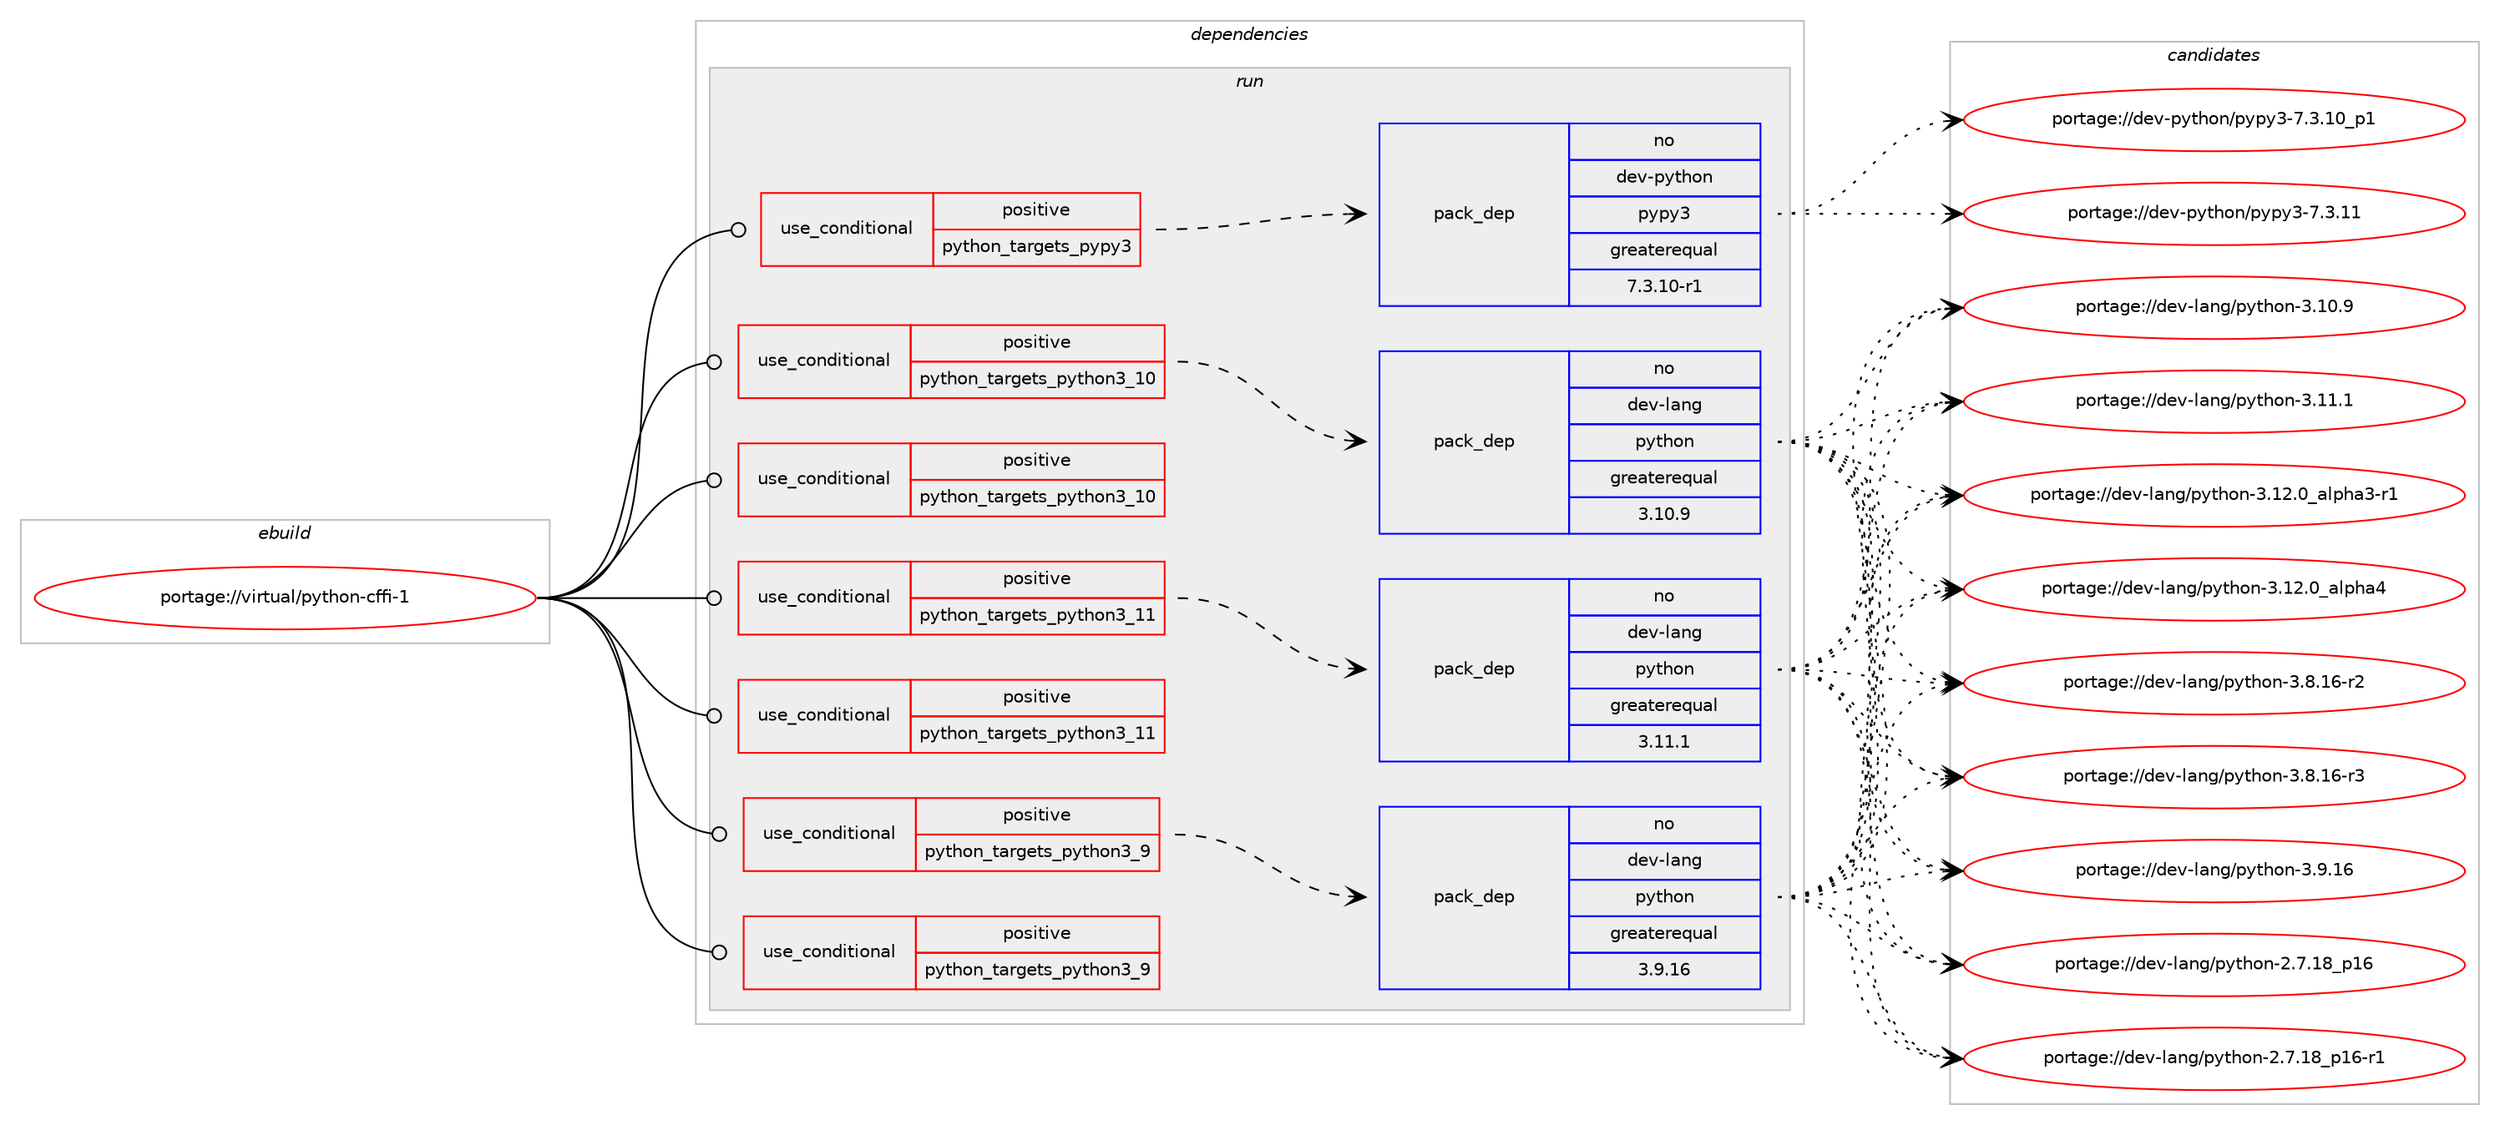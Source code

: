 digraph prolog {

# *************
# Graph options
# *************

newrank=true;
concentrate=true;
compound=true;
graph [rankdir=LR,fontname=Helvetica,fontsize=10,ranksep=1.5];#, ranksep=2.5, nodesep=0.2];
edge  [arrowhead=vee];
node  [fontname=Helvetica,fontsize=10];

# **********
# The ebuild
# **********

subgraph cluster_leftcol {
color=gray;
rank=same;
label=<<i>ebuild</i>>;
id [label="portage://virtual/python-cffi-1", color=red, width=4, href="../virtual/python-cffi-1.svg"];
}

# ****************
# The dependencies
# ****************

subgraph cluster_midcol {
color=gray;
label=<<i>dependencies</i>>;
subgraph cluster_compile {
fillcolor="#eeeeee";
style=filled;
label=<<i>compile</i>>;
}
subgraph cluster_compileandrun {
fillcolor="#eeeeee";
style=filled;
label=<<i>compile and run</i>>;
}
subgraph cluster_run {
fillcolor="#eeeeee";
style=filled;
label=<<i>run</i>>;
subgraph cond7011 {
dependency11269 [label=<<TABLE BORDER="0" CELLBORDER="1" CELLSPACING="0" CELLPADDING="4"><TR><TD ROWSPAN="3" CELLPADDING="10">use_conditional</TD></TR><TR><TD>positive</TD></TR><TR><TD>python_targets_pypy3</TD></TR></TABLE>>, shape=none, color=red];
subgraph pack4128 {
dependency11270 [label=<<TABLE BORDER="0" CELLBORDER="1" CELLSPACING="0" CELLPADDING="4" WIDTH="220"><TR><TD ROWSPAN="6" CELLPADDING="30">pack_dep</TD></TR><TR><TD WIDTH="110">no</TD></TR><TR><TD>dev-python</TD></TR><TR><TD>pypy3</TD></TR><TR><TD>greaterequal</TD></TR><TR><TD>7.3.10-r1</TD></TR></TABLE>>, shape=none, color=blue];
}
dependency11269:e -> dependency11270:w [weight=20,style="dashed",arrowhead="vee"];
}
id:e -> dependency11269:w [weight=20,style="solid",arrowhead="odot"];
subgraph cond7012 {
dependency11271 [label=<<TABLE BORDER="0" CELLBORDER="1" CELLSPACING="0" CELLPADDING="4"><TR><TD ROWSPAN="3" CELLPADDING="10">use_conditional</TD></TR><TR><TD>positive</TD></TR><TR><TD>python_targets_python3_10</TD></TR></TABLE>>, shape=none, color=red];
subgraph pack4129 {
dependency11272 [label=<<TABLE BORDER="0" CELLBORDER="1" CELLSPACING="0" CELLPADDING="4" WIDTH="220"><TR><TD ROWSPAN="6" CELLPADDING="30">pack_dep</TD></TR><TR><TD WIDTH="110">no</TD></TR><TR><TD>dev-lang</TD></TR><TR><TD>python</TD></TR><TR><TD>greaterequal</TD></TR><TR><TD>3.10.9</TD></TR></TABLE>>, shape=none, color=blue];
}
dependency11271:e -> dependency11272:w [weight=20,style="dashed",arrowhead="vee"];
}
id:e -> dependency11271:w [weight=20,style="solid",arrowhead="odot"];
subgraph cond7013 {
dependency11273 [label=<<TABLE BORDER="0" CELLBORDER="1" CELLSPACING="0" CELLPADDING="4"><TR><TD ROWSPAN="3" CELLPADDING="10">use_conditional</TD></TR><TR><TD>positive</TD></TR><TR><TD>python_targets_python3_10</TD></TR></TABLE>>, shape=none, color=red];
# *** BEGIN UNKNOWN DEPENDENCY TYPE (TODO) ***
# dependency11273 -> package_dependency(portage://virtual/python-cffi-1,run,no,dev-python,cffi,none,[,,],[],[use(optenable(python_targets_python3_9),negative),use(optenable(python_targets_python3_10),negative),use(optenable(python_targets_python3_11),negative)])
# *** END UNKNOWN DEPENDENCY TYPE (TODO) ***

}
id:e -> dependency11273:w [weight=20,style="solid",arrowhead="odot"];
subgraph cond7014 {
dependency11274 [label=<<TABLE BORDER="0" CELLBORDER="1" CELLSPACING="0" CELLPADDING="4"><TR><TD ROWSPAN="3" CELLPADDING="10">use_conditional</TD></TR><TR><TD>positive</TD></TR><TR><TD>python_targets_python3_11</TD></TR></TABLE>>, shape=none, color=red];
subgraph pack4130 {
dependency11275 [label=<<TABLE BORDER="0" CELLBORDER="1" CELLSPACING="0" CELLPADDING="4" WIDTH="220"><TR><TD ROWSPAN="6" CELLPADDING="30">pack_dep</TD></TR><TR><TD WIDTH="110">no</TD></TR><TR><TD>dev-lang</TD></TR><TR><TD>python</TD></TR><TR><TD>greaterequal</TD></TR><TR><TD>3.11.1</TD></TR></TABLE>>, shape=none, color=blue];
}
dependency11274:e -> dependency11275:w [weight=20,style="dashed",arrowhead="vee"];
}
id:e -> dependency11274:w [weight=20,style="solid",arrowhead="odot"];
subgraph cond7015 {
dependency11276 [label=<<TABLE BORDER="0" CELLBORDER="1" CELLSPACING="0" CELLPADDING="4"><TR><TD ROWSPAN="3" CELLPADDING="10">use_conditional</TD></TR><TR><TD>positive</TD></TR><TR><TD>python_targets_python3_11</TD></TR></TABLE>>, shape=none, color=red];
# *** BEGIN UNKNOWN DEPENDENCY TYPE (TODO) ***
# dependency11276 -> package_dependency(portage://virtual/python-cffi-1,run,no,dev-python,cffi,none,[,,],[],[use(optenable(python_targets_python3_9),negative),use(optenable(python_targets_python3_10),negative),use(optenable(python_targets_python3_11),negative)])
# *** END UNKNOWN DEPENDENCY TYPE (TODO) ***

}
id:e -> dependency11276:w [weight=20,style="solid",arrowhead="odot"];
subgraph cond7016 {
dependency11277 [label=<<TABLE BORDER="0" CELLBORDER="1" CELLSPACING="0" CELLPADDING="4"><TR><TD ROWSPAN="3" CELLPADDING="10">use_conditional</TD></TR><TR><TD>positive</TD></TR><TR><TD>python_targets_python3_9</TD></TR></TABLE>>, shape=none, color=red];
subgraph pack4131 {
dependency11278 [label=<<TABLE BORDER="0" CELLBORDER="1" CELLSPACING="0" CELLPADDING="4" WIDTH="220"><TR><TD ROWSPAN="6" CELLPADDING="30">pack_dep</TD></TR><TR><TD WIDTH="110">no</TD></TR><TR><TD>dev-lang</TD></TR><TR><TD>python</TD></TR><TR><TD>greaterequal</TD></TR><TR><TD>3.9.16</TD></TR></TABLE>>, shape=none, color=blue];
}
dependency11277:e -> dependency11278:w [weight=20,style="dashed",arrowhead="vee"];
}
id:e -> dependency11277:w [weight=20,style="solid",arrowhead="odot"];
subgraph cond7017 {
dependency11279 [label=<<TABLE BORDER="0" CELLBORDER="1" CELLSPACING="0" CELLPADDING="4"><TR><TD ROWSPAN="3" CELLPADDING="10">use_conditional</TD></TR><TR><TD>positive</TD></TR><TR><TD>python_targets_python3_9</TD></TR></TABLE>>, shape=none, color=red];
# *** BEGIN UNKNOWN DEPENDENCY TYPE (TODO) ***
# dependency11279 -> package_dependency(portage://virtual/python-cffi-1,run,no,dev-python,cffi,none,[,,],[],[use(optenable(python_targets_python3_9),negative),use(optenable(python_targets_python3_10),negative),use(optenable(python_targets_python3_11),negative)])
# *** END UNKNOWN DEPENDENCY TYPE (TODO) ***

}
id:e -> dependency11279:w [weight=20,style="solid",arrowhead="odot"];
}
}

# **************
# The candidates
# **************

subgraph cluster_choices {
rank=same;
color=gray;
label=<<i>candidates</i>>;

subgraph choice4128 {
color=black;
nodesep=1;
choice100101118451121211161041111104711212111212151455546514649489511249 [label="portage://dev-python/pypy3-7.3.10_p1", color=red, width=4,href="../dev-python/pypy3-7.3.10_p1.svg"];
choice10010111845112121116104111110471121211121215145554651464949 [label="portage://dev-python/pypy3-7.3.11", color=red, width=4,href="../dev-python/pypy3-7.3.11.svg"];
dependency11270:e -> choice100101118451121211161041111104711212111212151455546514649489511249:w [style=dotted,weight="100"];
dependency11270:e -> choice10010111845112121116104111110471121211121215145554651464949:w [style=dotted,weight="100"];
}
subgraph choice4129 {
color=black;
nodesep=1;
choice10010111845108971101034711212111610411111045504655464956951124954 [label="portage://dev-lang/python-2.7.18_p16", color=red, width=4,href="../dev-lang/python-2.7.18_p16.svg"];
choice100101118451089711010347112121116104111110455046554649569511249544511449 [label="portage://dev-lang/python-2.7.18_p16-r1", color=red, width=4,href="../dev-lang/python-2.7.18_p16-r1.svg"];
choice10010111845108971101034711212111610411111045514649484657 [label="portage://dev-lang/python-3.10.9", color=red, width=4,href="../dev-lang/python-3.10.9.svg"];
choice10010111845108971101034711212111610411111045514649494649 [label="portage://dev-lang/python-3.11.1", color=red, width=4,href="../dev-lang/python-3.11.1.svg"];
choice10010111845108971101034711212111610411111045514649504648959710811210497514511449 [label="portage://dev-lang/python-3.12.0_alpha3-r1", color=red, width=4,href="../dev-lang/python-3.12.0_alpha3-r1.svg"];
choice1001011184510897110103471121211161041111104551464950464895971081121049752 [label="portage://dev-lang/python-3.12.0_alpha4", color=red, width=4,href="../dev-lang/python-3.12.0_alpha4.svg"];
choice100101118451089711010347112121116104111110455146564649544511450 [label="portage://dev-lang/python-3.8.16-r2", color=red, width=4,href="../dev-lang/python-3.8.16-r2.svg"];
choice100101118451089711010347112121116104111110455146564649544511451 [label="portage://dev-lang/python-3.8.16-r3", color=red, width=4,href="../dev-lang/python-3.8.16-r3.svg"];
choice10010111845108971101034711212111610411111045514657464954 [label="portage://dev-lang/python-3.9.16", color=red, width=4,href="../dev-lang/python-3.9.16.svg"];
dependency11272:e -> choice10010111845108971101034711212111610411111045504655464956951124954:w [style=dotted,weight="100"];
dependency11272:e -> choice100101118451089711010347112121116104111110455046554649569511249544511449:w [style=dotted,weight="100"];
dependency11272:e -> choice10010111845108971101034711212111610411111045514649484657:w [style=dotted,weight="100"];
dependency11272:e -> choice10010111845108971101034711212111610411111045514649494649:w [style=dotted,weight="100"];
dependency11272:e -> choice10010111845108971101034711212111610411111045514649504648959710811210497514511449:w [style=dotted,weight="100"];
dependency11272:e -> choice1001011184510897110103471121211161041111104551464950464895971081121049752:w [style=dotted,weight="100"];
dependency11272:e -> choice100101118451089711010347112121116104111110455146564649544511450:w [style=dotted,weight="100"];
dependency11272:e -> choice100101118451089711010347112121116104111110455146564649544511451:w [style=dotted,weight="100"];
dependency11272:e -> choice10010111845108971101034711212111610411111045514657464954:w [style=dotted,weight="100"];
}
subgraph choice4130 {
color=black;
nodesep=1;
choice10010111845108971101034711212111610411111045504655464956951124954 [label="portage://dev-lang/python-2.7.18_p16", color=red, width=4,href="../dev-lang/python-2.7.18_p16.svg"];
choice100101118451089711010347112121116104111110455046554649569511249544511449 [label="portage://dev-lang/python-2.7.18_p16-r1", color=red, width=4,href="../dev-lang/python-2.7.18_p16-r1.svg"];
choice10010111845108971101034711212111610411111045514649484657 [label="portage://dev-lang/python-3.10.9", color=red, width=4,href="../dev-lang/python-3.10.9.svg"];
choice10010111845108971101034711212111610411111045514649494649 [label="portage://dev-lang/python-3.11.1", color=red, width=4,href="../dev-lang/python-3.11.1.svg"];
choice10010111845108971101034711212111610411111045514649504648959710811210497514511449 [label="portage://dev-lang/python-3.12.0_alpha3-r1", color=red, width=4,href="../dev-lang/python-3.12.0_alpha3-r1.svg"];
choice1001011184510897110103471121211161041111104551464950464895971081121049752 [label="portage://dev-lang/python-3.12.0_alpha4", color=red, width=4,href="../dev-lang/python-3.12.0_alpha4.svg"];
choice100101118451089711010347112121116104111110455146564649544511450 [label="portage://dev-lang/python-3.8.16-r2", color=red, width=4,href="../dev-lang/python-3.8.16-r2.svg"];
choice100101118451089711010347112121116104111110455146564649544511451 [label="portage://dev-lang/python-3.8.16-r3", color=red, width=4,href="../dev-lang/python-3.8.16-r3.svg"];
choice10010111845108971101034711212111610411111045514657464954 [label="portage://dev-lang/python-3.9.16", color=red, width=4,href="../dev-lang/python-3.9.16.svg"];
dependency11275:e -> choice10010111845108971101034711212111610411111045504655464956951124954:w [style=dotted,weight="100"];
dependency11275:e -> choice100101118451089711010347112121116104111110455046554649569511249544511449:w [style=dotted,weight="100"];
dependency11275:e -> choice10010111845108971101034711212111610411111045514649484657:w [style=dotted,weight="100"];
dependency11275:e -> choice10010111845108971101034711212111610411111045514649494649:w [style=dotted,weight="100"];
dependency11275:e -> choice10010111845108971101034711212111610411111045514649504648959710811210497514511449:w [style=dotted,weight="100"];
dependency11275:e -> choice1001011184510897110103471121211161041111104551464950464895971081121049752:w [style=dotted,weight="100"];
dependency11275:e -> choice100101118451089711010347112121116104111110455146564649544511450:w [style=dotted,weight="100"];
dependency11275:e -> choice100101118451089711010347112121116104111110455146564649544511451:w [style=dotted,weight="100"];
dependency11275:e -> choice10010111845108971101034711212111610411111045514657464954:w [style=dotted,weight="100"];
}
subgraph choice4131 {
color=black;
nodesep=1;
choice10010111845108971101034711212111610411111045504655464956951124954 [label="portage://dev-lang/python-2.7.18_p16", color=red, width=4,href="../dev-lang/python-2.7.18_p16.svg"];
choice100101118451089711010347112121116104111110455046554649569511249544511449 [label="portage://dev-lang/python-2.7.18_p16-r1", color=red, width=4,href="../dev-lang/python-2.7.18_p16-r1.svg"];
choice10010111845108971101034711212111610411111045514649484657 [label="portage://dev-lang/python-3.10.9", color=red, width=4,href="../dev-lang/python-3.10.9.svg"];
choice10010111845108971101034711212111610411111045514649494649 [label="portage://dev-lang/python-3.11.1", color=red, width=4,href="../dev-lang/python-3.11.1.svg"];
choice10010111845108971101034711212111610411111045514649504648959710811210497514511449 [label="portage://dev-lang/python-3.12.0_alpha3-r1", color=red, width=4,href="../dev-lang/python-3.12.0_alpha3-r1.svg"];
choice1001011184510897110103471121211161041111104551464950464895971081121049752 [label="portage://dev-lang/python-3.12.0_alpha4", color=red, width=4,href="../dev-lang/python-3.12.0_alpha4.svg"];
choice100101118451089711010347112121116104111110455146564649544511450 [label="portage://dev-lang/python-3.8.16-r2", color=red, width=4,href="../dev-lang/python-3.8.16-r2.svg"];
choice100101118451089711010347112121116104111110455146564649544511451 [label="portage://dev-lang/python-3.8.16-r3", color=red, width=4,href="../dev-lang/python-3.8.16-r3.svg"];
choice10010111845108971101034711212111610411111045514657464954 [label="portage://dev-lang/python-3.9.16", color=red, width=4,href="../dev-lang/python-3.9.16.svg"];
dependency11278:e -> choice10010111845108971101034711212111610411111045504655464956951124954:w [style=dotted,weight="100"];
dependency11278:e -> choice100101118451089711010347112121116104111110455046554649569511249544511449:w [style=dotted,weight="100"];
dependency11278:e -> choice10010111845108971101034711212111610411111045514649484657:w [style=dotted,weight="100"];
dependency11278:e -> choice10010111845108971101034711212111610411111045514649494649:w [style=dotted,weight="100"];
dependency11278:e -> choice10010111845108971101034711212111610411111045514649504648959710811210497514511449:w [style=dotted,weight="100"];
dependency11278:e -> choice1001011184510897110103471121211161041111104551464950464895971081121049752:w [style=dotted,weight="100"];
dependency11278:e -> choice100101118451089711010347112121116104111110455146564649544511450:w [style=dotted,weight="100"];
dependency11278:e -> choice100101118451089711010347112121116104111110455146564649544511451:w [style=dotted,weight="100"];
dependency11278:e -> choice10010111845108971101034711212111610411111045514657464954:w [style=dotted,weight="100"];
}
}

}
